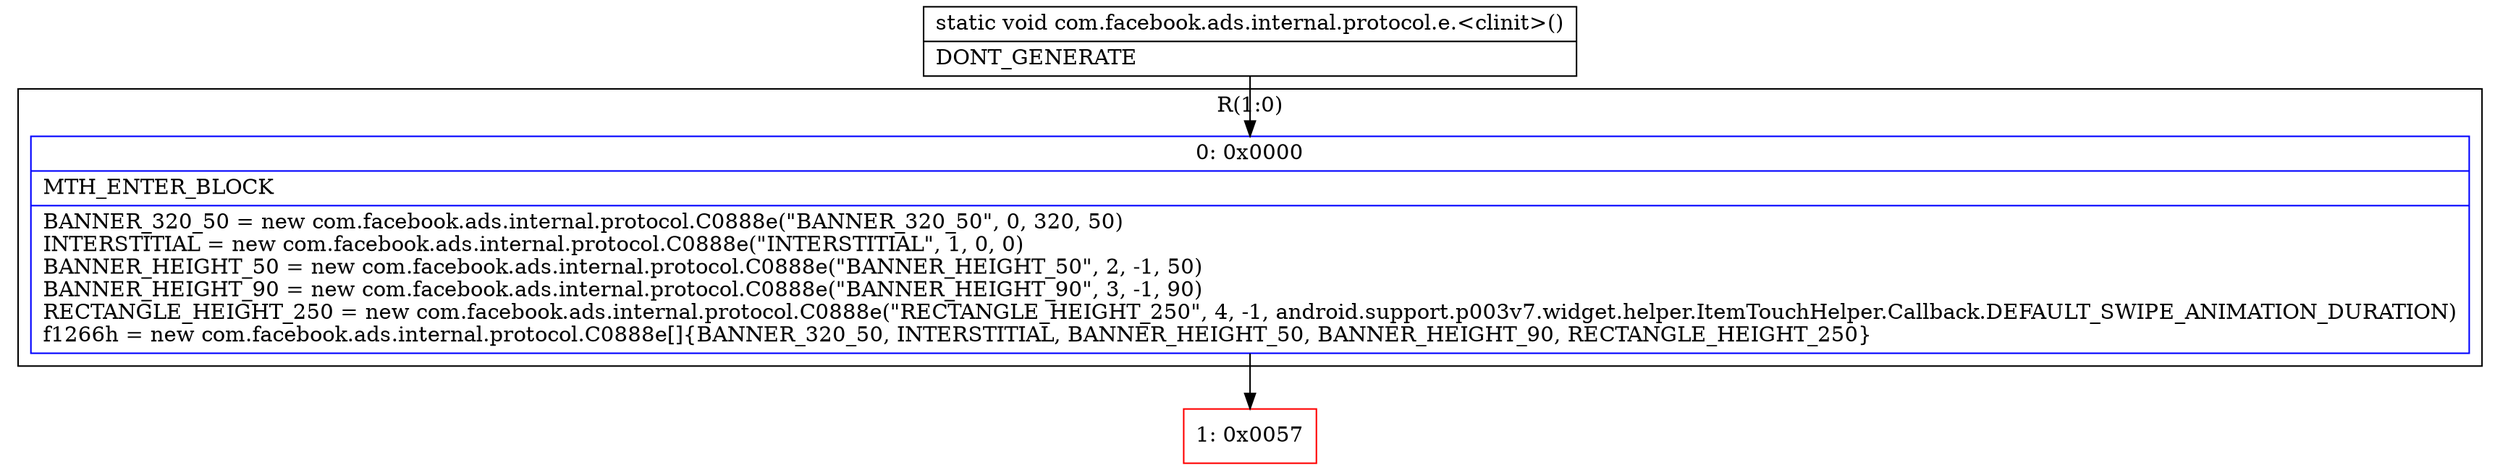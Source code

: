digraph "CFG forcom.facebook.ads.internal.protocol.e.\<clinit\>()V" {
subgraph cluster_Region_661241868 {
label = "R(1:0)";
node [shape=record,color=blue];
Node_0 [shape=record,label="{0\:\ 0x0000|MTH_ENTER_BLOCK\l|BANNER_320_50 = new com.facebook.ads.internal.protocol.C0888e(\"BANNER_320_50\", 0, 320, 50)\lINTERSTITIAL = new com.facebook.ads.internal.protocol.C0888e(\"INTERSTITIAL\", 1, 0, 0)\lBANNER_HEIGHT_50 = new com.facebook.ads.internal.protocol.C0888e(\"BANNER_HEIGHT_50\", 2, \-1, 50)\lBANNER_HEIGHT_90 = new com.facebook.ads.internal.protocol.C0888e(\"BANNER_HEIGHT_90\", 3, \-1, 90)\lRECTANGLE_HEIGHT_250 = new com.facebook.ads.internal.protocol.C0888e(\"RECTANGLE_HEIGHT_250\", 4, \-1, android.support.p003v7.widget.helper.ItemTouchHelper.Callback.DEFAULT_SWIPE_ANIMATION_DURATION)\lf1266h = new com.facebook.ads.internal.protocol.C0888e[]\{BANNER_320_50, INTERSTITIAL, BANNER_HEIGHT_50, BANNER_HEIGHT_90, RECTANGLE_HEIGHT_250\}\l}"];
}
Node_1 [shape=record,color=red,label="{1\:\ 0x0057}"];
MethodNode[shape=record,label="{static void com.facebook.ads.internal.protocol.e.\<clinit\>()  | DONT_GENERATE\l}"];
MethodNode -> Node_0;
Node_0 -> Node_1;
}

